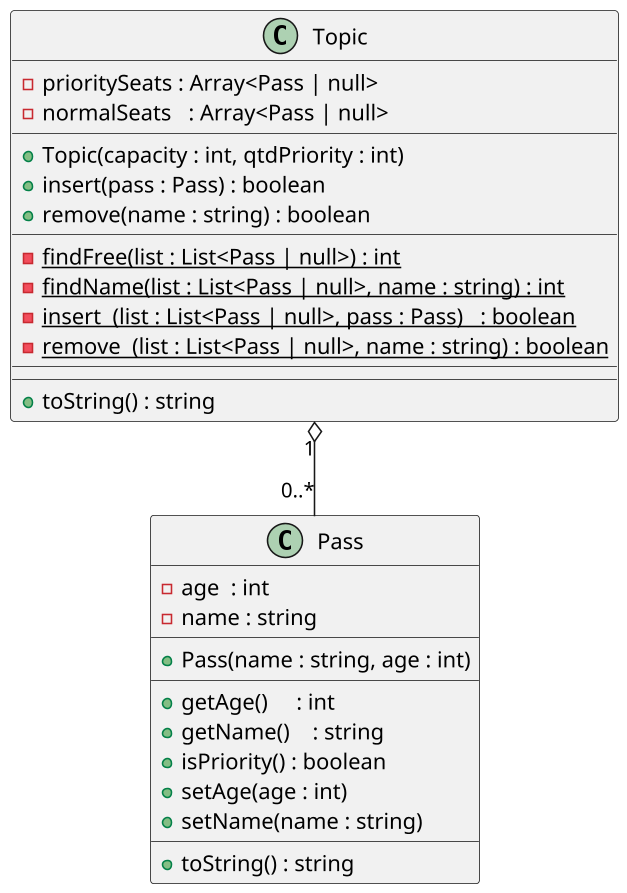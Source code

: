 '--
@startuml

skinparam defaultFontName Hasklig
skinparam dpi 150

'==
class Pass {
  - age  : int
  - name : string
  __
  + Pass(name : string, age : int)
  __
  + getAge()     : int
  + getName()    : string
  + isPriority() : boolean
  + setAge(age : int)
  + setName(name : string)
  __
  + toString() : string
}

class Topic {
  - prioritySeats : Array<Pass | null>
  - normalSeats   : Array<Pass | null>
  __
  '
  ' inicia prioritySeats com qtdPriority nulls
  ' inicia normalSeats com (capacity - qtdPriority) nulls
  + Topic(capacity : int, qtdPriority : int)
  '
  ' verifica se já está na topic
  ' utilize o método estático para realizar as inserções
  ' se for prioridade 
  '     tenta primeiro na prioridade, depois na normal
  ' se não for prioridade
  '     tenta primeiro na normal, depois na prioridade
  ' se nao conseguir
  '     avisa que esta lotado
  + insert(pass : Pass) : boolean
  ' 
  ' chama o método remover privado estático para 
  ' tentar remover de ambas as listas
  + remove(name : string) : boolean
  __
  '
  ' procura pela primeira posição vazia ou -1
  - findFree(list : List<Pass | null>) : int {static}
  '
  ' procura por nome nos elementos não nulos e retorna o indice ou -1 
  - findName(list : List<Pass | null>, name : string) : int {static}
  '
  ' usa o método findFree para encontrar a posição vazia e inserir o passageiro
  - insert  (list : List<Pass | null>, pass : Pass)   : boolean {static}
  '
  ' usa o método findName para encontrar o passageiro e remover
  - remove  (list : List<Pass | null>, name : string) : boolean {static}
  __
  __
  + toString() : string
}
'--
Topic "1" o-- "0..*" Pass
@enduml